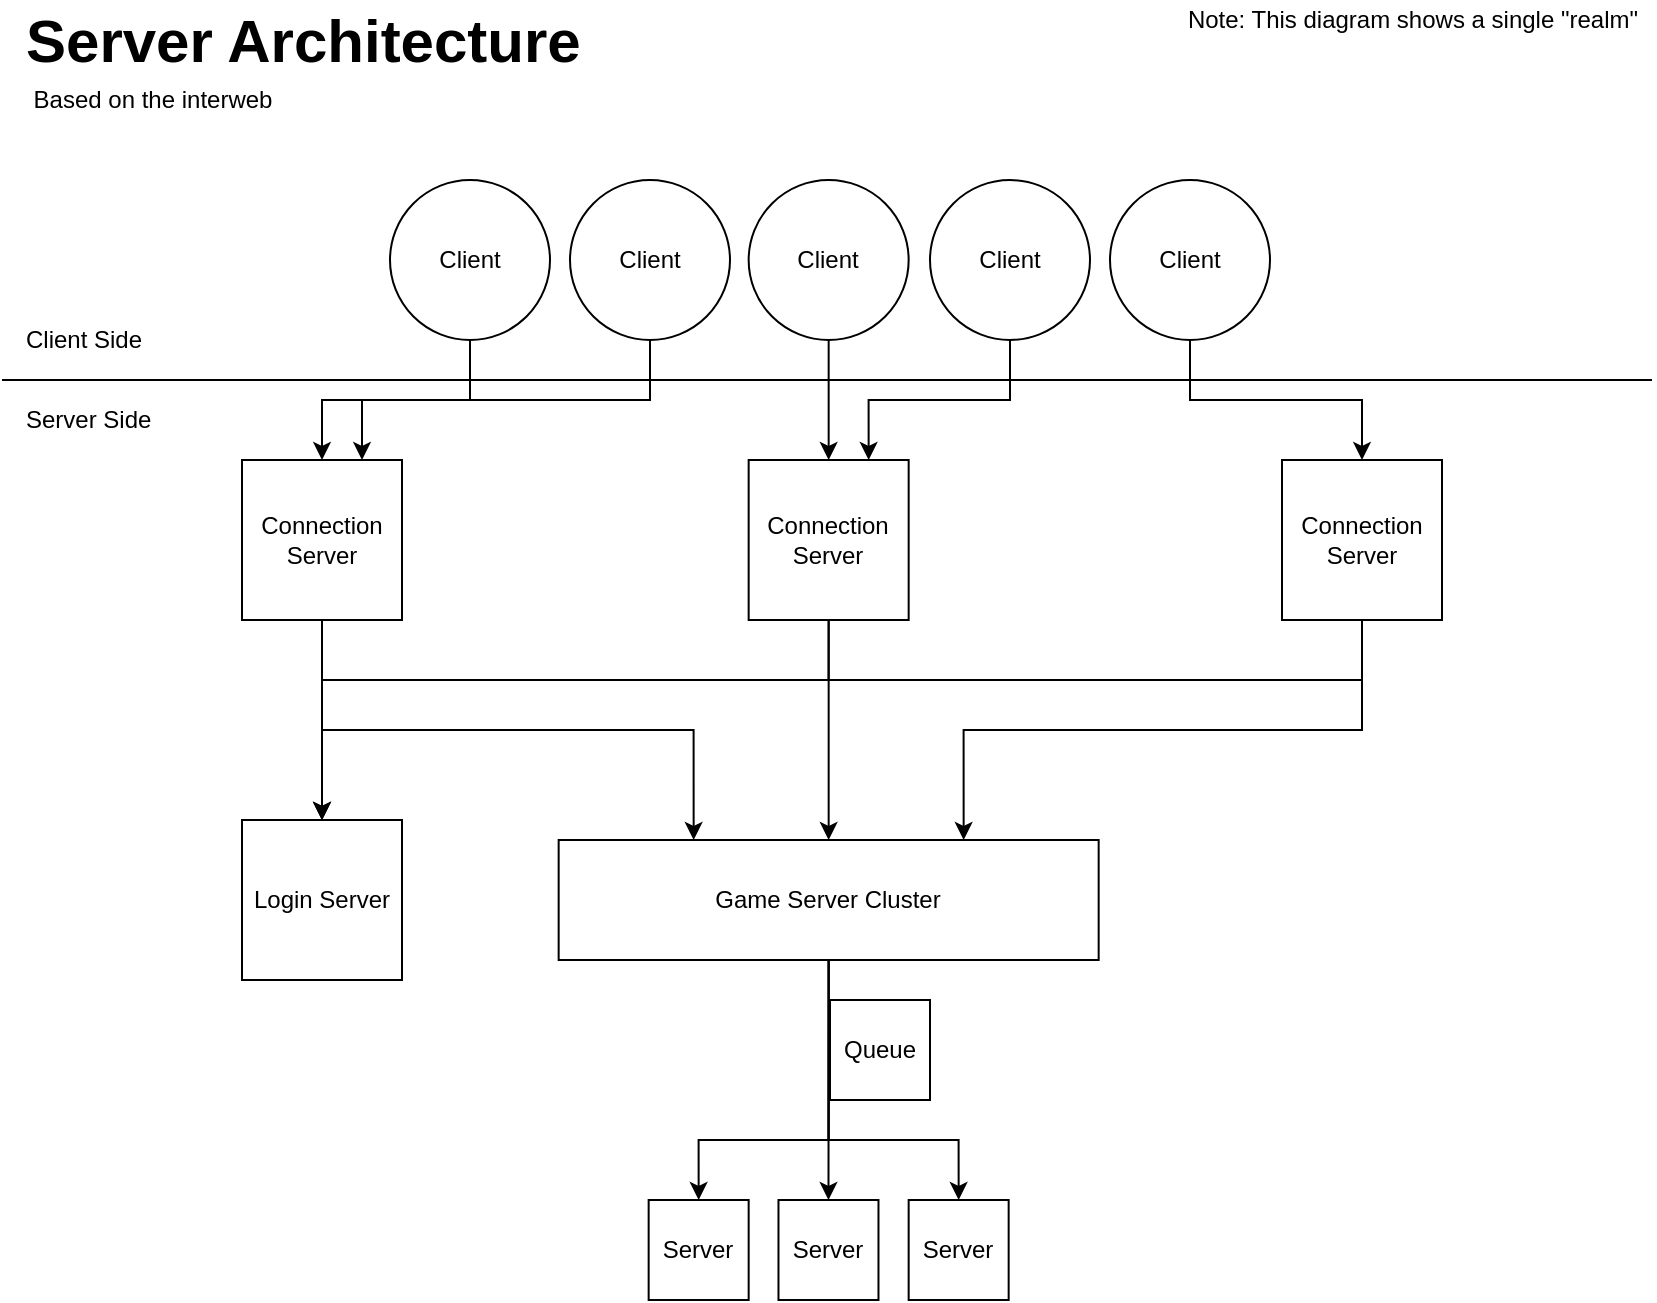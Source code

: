 <mxfile version="12.4.2" type="device" pages="1"><diagram id="6DNSHDVlUxhF8BEGwZb_" name="Page-1"><mxGraphModel dx="749" dy="666" grid="1" gridSize="10" guides="1" tooltips="1" connect="1" arrows="1" fold="1" page="1" pageScale="1" pageWidth="827" pageHeight="1169" math="0" shadow="0"><root><mxCell id="0"/><mxCell id="1" parent="0"/><mxCell id="YjhACmgSOTt3PL63KdWe-1" value="Server Architecture" style="text;html=1;align=left;verticalAlign=middle;resizable=0;points=[];;autosize=1;fontStyle=1;fontSize=30;" vertex="1" parent="1"><mxGeometry x="10" y="10" width="290" height="40" as="geometry"/></mxCell><mxCell id="YjhACmgSOTt3PL63KdWe-2" value="Based on the interweb" style="text;html=1;align=center;verticalAlign=middle;resizable=0;points=[];;autosize=1;" vertex="1" parent="1"><mxGeometry x="10" y="50" width="130" height="20" as="geometry"/></mxCell><mxCell id="YjhACmgSOTt3PL63KdWe-15" style="edgeStyle=orthogonalEdgeStyle;rounded=0;orthogonalLoop=1;jettySize=auto;html=1;exitX=0.5;exitY=1;exitDx=0;exitDy=0;entryX=0.5;entryY=0;entryDx=0;entryDy=0;" edge="1" parent="1" source="YjhACmgSOTt3PL63KdWe-3" target="YjhACmgSOTt3PL63KdWe-12"><mxGeometry relative="1" as="geometry"/></mxCell><mxCell id="YjhACmgSOTt3PL63KdWe-3" value="Client" style="ellipse;whiteSpace=wrap;html=1;aspect=fixed;" vertex="1" parent="1"><mxGeometry x="194" y="100" width="80" height="80" as="geometry"/></mxCell><mxCell id="YjhACmgSOTt3PL63KdWe-20" style="edgeStyle=orthogonalEdgeStyle;rounded=0;orthogonalLoop=1;jettySize=auto;html=1;exitX=0.5;exitY=1;exitDx=0;exitDy=0;entryX=0.5;entryY=0;entryDx=0;entryDy=0;" edge="1" parent="1" source="YjhACmgSOTt3PL63KdWe-4" target="YjhACmgSOTt3PL63KdWe-14"><mxGeometry relative="1" as="geometry"/></mxCell><mxCell id="YjhACmgSOTt3PL63KdWe-4" value="Client" style="ellipse;whiteSpace=wrap;html=1;aspect=fixed;" vertex="1" parent="1"><mxGeometry x="554" y="100" width="80" height="80" as="geometry"/></mxCell><mxCell id="YjhACmgSOTt3PL63KdWe-19" style="edgeStyle=orthogonalEdgeStyle;rounded=0;orthogonalLoop=1;jettySize=auto;html=1;exitX=0.5;exitY=1;exitDx=0;exitDy=0;entryX=0.75;entryY=0;entryDx=0;entryDy=0;" edge="1" parent="1" source="YjhACmgSOTt3PL63KdWe-5" target="YjhACmgSOTt3PL63KdWe-13"><mxGeometry relative="1" as="geometry"/></mxCell><mxCell id="YjhACmgSOTt3PL63KdWe-5" value="Client" style="ellipse;whiteSpace=wrap;html=1;aspect=fixed;" vertex="1" parent="1"><mxGeometry x="464" y="100" width="80" height="80" as="geometry"/></mxCell><mxCell id="YjhACmgSOTt3PL63KdWe-18" style="edgeStyle=orthogonalEdgeStyle;rounded=0;orthogonalLoop=1;jettySize=auto;html=1;exitX=0.5;exitY=1;exitDx=0;exitDy=0;entryX=0.5;entryY=0;entryDx=0;entryDy=0;" edge="1" parent="1" source="YjhACmgSOTt3PL63KdWe-6" target="YjhACmgSOTt3PL63KdWe-13"><mxGeometry relative="1" as="geometry"/></mxCell><mxCell id="YjhACmgSOTt3PL63KdWe-6" value="Client" style="ellipse;whiteSpace=wrap;html=1;aspect=fixed;" vertex="1" parent="1"><mxGeometry x="373.33" y="100" width="80" height="80" as="geometry"/></mxCell><mxCell id="YjhACmgSOTt3PL63KdWe-17" style="edgeStyle=orthogonalEdgeStyle;rounded=0;orthogonalLoop=1;jettySize=auto;html=1;exitX=0.5;exitY=1;exitDx=0;exitDy=0;entryX=0.75;entryY=0;entryDx=0;entryDy=0;" edge="1" parent="1" source="YjhACmgSOTt3PL63KdWe-7" target="YjhACmgSOTt3PL63KdWe-12"><mxGeometry relative="1" as="geometry"/></mxCell><mxCell id="YjhACmgSOTt3PL63KdWe-7" value="Client" style="ellipse;whiteSpace=wrap;html=1;aspect=fixed;" vertex="1" parent="1"><mxGeometry x="284" y="100" width="80" height="80" as="geometry"/></mxCell><mxCell id="YjhACmgSOTt3PL63KdWe-10" value="" style="endArrow=none;html=1;" edge="1" parent="1"><mxGeometry width="50" height="50" relative="1" as="geometry"><mxPoint y="200" as="sourcePoint"/><mxPoint x="825" y="200" as="targetPoint"/></mxGeometry></mxCell><mxCell id="YjhACmgSOTt3PL63KdWe-25" style="edgeStyle=orthogonalEdgeStyle;rounded=0;orthogonalLoop=1;jettySize=auto;html=1;exitX=0.5;exitY=1;exitDx=0;exitDy=0;entryX=0.25;entryY=0;entryDx=0;entryDy=0;" edge="1" parent="1" source="YjhACmgSOTt3PL63KdWe-12" target="YjhACmgSOTt3PL63KdWe-23"><mxGeometry relative="1" as="geometry"/></mxCell><mxCell id="YjhACmgSOTt3PL63KdWe-40" style="edgeStyle=orthogonalEdgeStyle;rounded=0;orthogonalLoop=1;jettySize=auto;html=1;exitX=0.5;exitY=1;exitDx=0;exitDy=0;entryX=0.5;entryY=0;entryDx=0;entryDy=0;" edge="1" parent="1" source="YjhACmgSOTt3PL63KdWe-12" target="YjhACmgSOTt3PL63KdWe-39"><mxGeometry relative="1" as="geometry"/></mxCell><mxCell id="YjhACmgSOTt3PL63KdWe-12" value="Connection Server" style="whiteSpace=wrap;html=1;aspect=fixed;" vertex="1" parent="1"><mxGeometry x="120" y="240" width="80" height="80" as="geometry"/></mxCell><mxCell id="YjhACmgSOTt3PL63KdWe-26" style="edgeStyle=orthogonalEdgeStyle;rounded=0;orthogonalLoop=1;jettySize=auto;html=1;exitX=0.5;exitY=1;exitDx=0;exitDy=0;entryX=0.5;entryY=0;entryDx=0;entryDy=0;" edge="1" parent="1" source="YjhACmgSOTt3PL63KdWe-13" target="YjhACmgSOTt3PL63KdWe-23"><mxGeometry relative="1" as="geometry"/></mxCell><mxCell id="YjhACmgSOTt3PL63KdWe-43" style="edgeStyle=orthogonalEdgeStyle;rounded=0;orthogonalLoop=1;jettySize=auto;html=1;exitX=0.5;exitY=1;exitDx=0;exitDy=0;entryX=0.5;entryY=0;entryDx=0;entryDy=0;" edge="1" parent="1" source="YjhACmgSOTt3PL63KdWe-13" target="YjhACmgSOTt3PL63KdWe-39"><mxGeometry relative="1" as="geometry"><Array as="points"><mxPoint x="413" y="350"/><mxPoint x="160" y="350"/></Array></mxGeometry></mxCell><mxCell id="YjhACmgSOTt3PL63KdWe-13" value="Connection Server" style="whiteSpace=wrap;html=1;aspect=fixed;gradientColor=none;" vertex="1" parent="1"><mxGeometry x="373.33" y="240" width="80" height="80" as="geometry"/></mxCell><mxCell id="YjhACmgSOTt3PL63KdWe-27" style="edgeStyle=orthogonalEdgeStyle;rounded=0;orthogonalLoop=1;jettySize=auto;html=1;exitX=0.5;exitY=1;exitDx=0;exitDy=0;entryX=0.75;entryY=0;entryDx=0;entryDy=0;" edge="1" parent="1" source="YjhACmgSOTt3PL63KdWe-14" target="YjhACmgSOTt3PL63KdWe-23"><mxGeometry relative="1" as="geometry"/></mxCell><mxCell id="YjhACmgSOTt3PL63KdWe-44" style="edgeStyle=orthogonalEdgeStyle;rounded=0;orthogonalLoop=1;jettySize=auto;html=1;exitX=0.5;exitY=1;exitDx=0;exitDy=0;entryX=0.5;entryY=0;entryDx=0;entryDy=0;" edge="1" parent="1" source="YjhACmgSOTt3PL63KdWe-14" target="YjhACmgSOTt3PL63KdWe-39"><mxGeometry relative="1" as="geometry"><Array as="points"><mxPoint x="680" y="350"/><mxPoint x="160" y="350"/></Array></mxGeometry></mxCell><mxCell id="YjhACmgSOTt3PL63KdWe-14" value="Connection Server" style="whiteSpace=wrap;html=1;aspect=fixed;" vertex="1" parent="1"><mxGeometry x="640" y="240" width="80" height="80" as="geometry"/></mxCell><mxCell id="YjhACmgSOTt3PL63KdWe-21" value="Note: This diagram shows a single &quot;realm&quot;" style="text;html=1;align=right;verticalAlign=middle;whiteSpace=wrap;rounded=0;textDirection=ltr;fillColor=none;" vertex="1" parent="1"><mxGeometry x="580" y="10" width="240" height="20" as="geometry"/></mxCell><mxCell id="YjhACmgSOTt3PL63KdWe-35" style="edgeStyle=orthogonalEdgeStyle;rounded=0;orthogonalLoop=1;jettySize=auto;html=1;exitX=0.5;exitY=1;exitDx=0;exitDy=0;entryX=0.5;entryY=0;entryDx=0;entryDy=0;" edge="1" parent="1" source="YjhACmgSOTt3PL63KdWe-23" target="YjhACmgSOTt3PL63KdWe-30"><mxGeometry relative="1" as="geometry"><Array as="points"><mxPoint x="413" y="580"/><mxPoint x="348" y="580"/></Array></mxGeometry></mxCell><mxCell id="YjhACmgSOTt3PL63KdWe-36" style="edgeStyle=orthogonalEdgeStyle;rounded=0;orthogonalLoop=1;jettySize=auto;html=1;exitX=0.5;exitY=1;exitDx=0;exitDy=0;entryX=0.5;entryY=0;entryDx=0;entryDy=0;" edge="1" parent="1" source="YjhACmgSOTt3PL63KdWe-23" target="YjhACmgSOTt3PL63KdWe-31"><mxGeometry relative="1" as="geometry"/></mxCell><mxCell id="YjhACmgSOTt3PL63KdWe-37" style="edgeStyle=orthogonalEdgeStyle;rounded=0;orthogonalLoop=1;jettySize=auto;html=1;exitX=0.5;exitY=1;exitDx=0;exitDy=0;entryX=0.5;entryY=0;entryDx=0;entryDy=0;" edge="1" parent="1" source="YjhACmgSOTt3PL63KdWe-23" target="YjhACmgSOTt3PL63KdWe-34"><mxGeometry relative="1" as="geometry"><Array as="points"><mxPoint x="413" y="580"/><mxPoint x="479" y="580"/></Array></mxGeometry></mxCell><mxCell id="YjhACmgSOTt3PL63KdWe-23" value="Game Server Cluster" style="rounded=0;whiteSpace=wrap;html=1;fillColor=none;align=center;" vertex="1" parent="1"><mxGeometry x="278.33" y="430" width="270" height="60" as="geometry"/></mxCell><mxCell id="YjhACmgSOTt3PL63KdWe-28" value="Client Side" style="text;html=1;strokeColor=none;fillColor=none;align=left;verticalAlign=middle;whiteSpace=wrap;rounded=0;" vertex="1" parent="1"><mxGeometry x="10" y="170" width="80" height="20" as="geometry"/></mxCell><mxCell id="YjhACmgSOTt3PL63KdWe-29" value="Server Side" style="text;html=1;strokeColor=none;fillColor=none;align=left;verticalAlign=middle;whiteSpace=wrap;rounded=0;" vertex="1" parent="1"><mxGeometry x="10" y="210" width="80" height="20" as="geometry"/></mxCell><mxCell id="YjhACmgSOTt3PL63KdWe-30" value="Server" style="whiteSpace=wrap;html=1;aspect=fixed;fillColor=none;gradientColor=none;align=center;" vertex="1" parent="1"><mxGeometry x="323.33" y="610" width="50" height="50" as="geometry"/></mxCell><mxCell id="YjhACmgSOTt3PL63KdWe-31" value="Server" style="whiteSpace=wrap;html=1;aspect=fixed;fillColor=none;gradientColor=none;align=center;" vertex="1" parent="1"><mxGeometry x="388.24" y="610" width="50" height="50" as="geometry"/></mxCell><mxCell id="YjhACmgSOTt3PL63KdWe-34" value="Server" style="whiteSpace=wrap;html=1;aspect=fixed;fillColor=none;gradientColor=none;align=center;" vertex="1" parent="1"><mxGeometry x="453.33" y="610" width="50" height="50" as="geometry"/></mxCell><mxCell id="YjhACmgSOTt3PL63KdWe-38" value="Queue" style="whiteSpace=wrap;html=1;aspect=fixed;fillColor=none;gradientColor=none;align=center;" vertex="1" parent="1"><mxGeometry x="414" y="510" width="50" height="50" as="geometry"/></mxCell><mxCell id="YjhACmgSOTt3PL63KdWe-39" value="Login Server" style="whiteSpace=wrap;html=1;aspect=fixed;fillColor=none;gradientColor=none;align=center;" vertex="1" parent="1"><mxGeometry x="120" y="420" width="80" height="80" as="geometry"/></mxCell></root></mxGraphModel></diagram></mxfile>